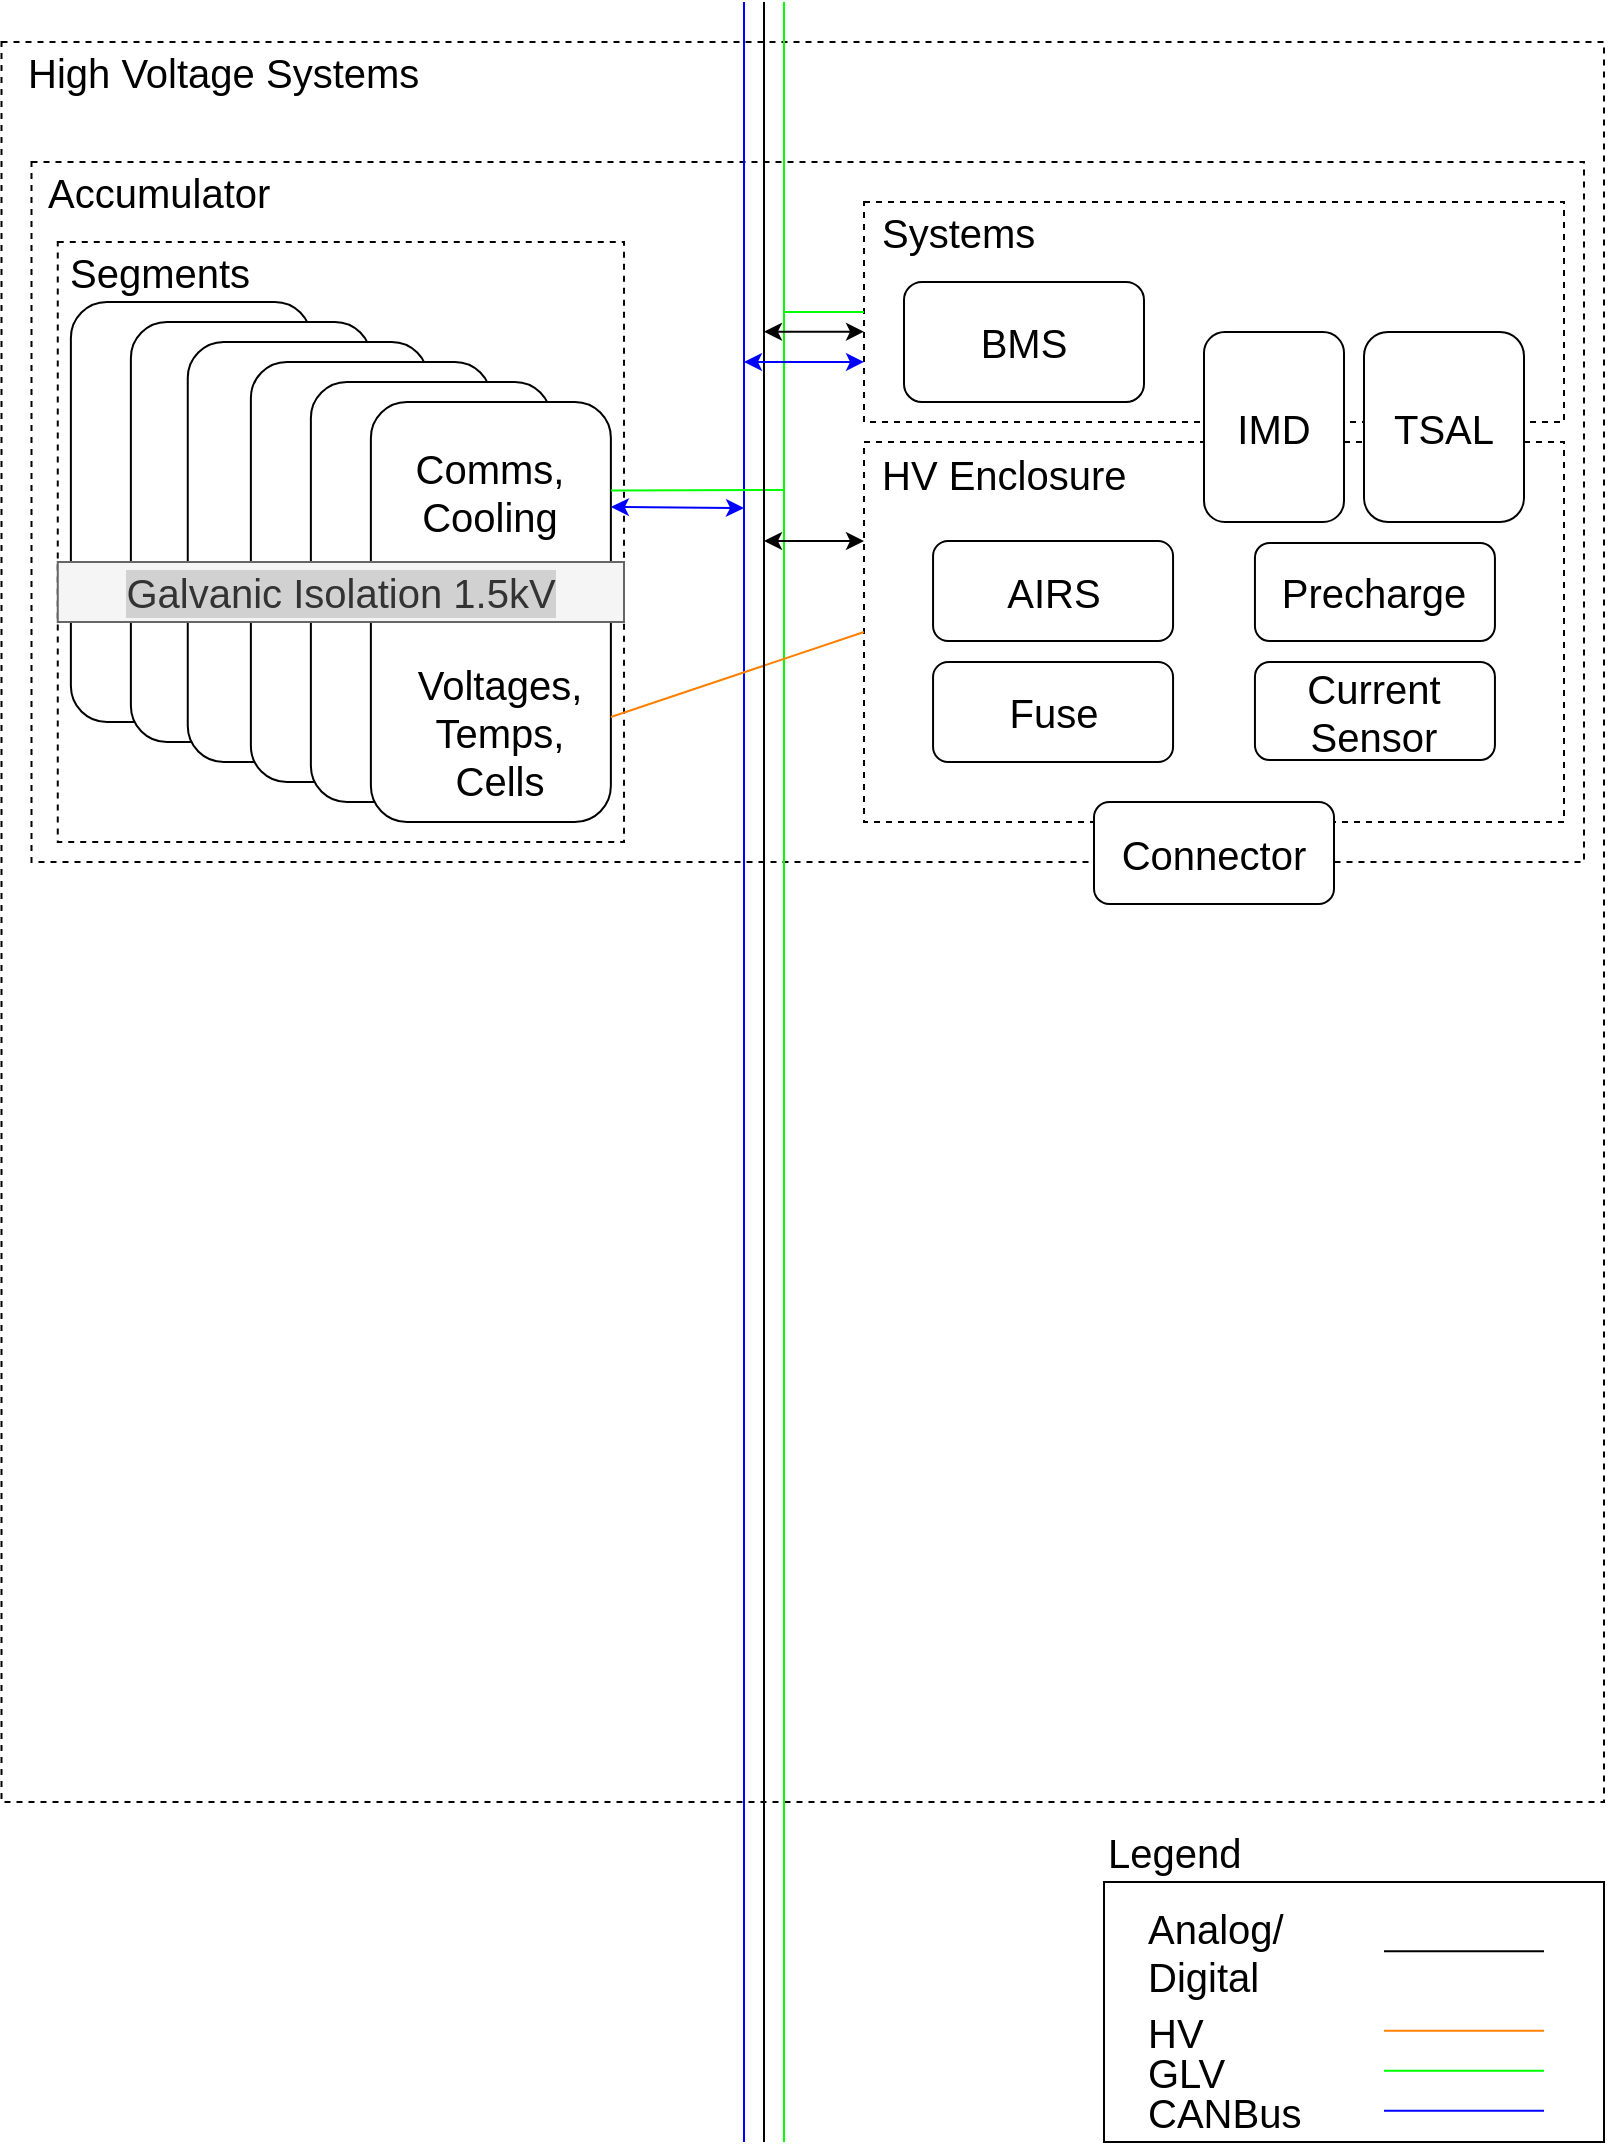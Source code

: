 <mxfile version="20.6.0" type="github">
  <diagram id="mRUA4SXsxHLELvdMowUx" name="Page-1">
    <mxGraphModel dx="1022" dy="1669" grid="1" gridSize="10" guides="1" tooltips="1" connect="1" arrows="1" fold="1" page="1" pageScale="1" pageWidth="850" pageHeight="1100" math="0" shadow="0">
      <root>
        <mxCell id="0" />
        <mxCell id="1" parent="0" />
        <mxCell id="9WScgSu3ZWjBkOZ_qfzr-23" value="" style="rounded=0;whiteSpace=wrap;html=1;labelBackgroundColor=#;fontSize=20;" vertex="1" parent="1">
          <mxGeometry x="590" y="960" width="250" height="130" as="geometry" />
        </mxCell>
        <mxCell id="9WScgSu3ZWjBkOZ_qfzr-1" value="" style="verticalLabelPosition=bottom;verticalAlign=top;html=1;shape=mxgraph.basic.rect;fillColor2=none;strokeWidth=1;size=20;indent=5;dashed=1;" vertex="1" parent="1">
          <mxGeometry x="38.75" y="40" width="801.25" height="880" as="geometry" />
        </mxCell>
        <mxCell id="9WScgSu3ZWjBkOZ_qfzr-2" value="High Voltage Systems" style="text;html=1;strokeColor=none;fillColor=none;align=left;verticalAlign=middle;whiteSpace=wrap;rounded=0;fontSize=20;" vertex="1" parent="1">
          <mxGeometry x="50" y="40" width="340" height="30" as="geometry" />
        </mxCell>
        <mxCell id="9WScgSu3ZWjBkOZ_qfzr-3" value="" style="rounded=0;whiteSpace=wrap;html=1;fontSize=20;dashed=1;" vertex="1" parent="1">
          <mxGeometry x="53.75" y="100" width="776.25" height="350" as="geometry" />
        </mxCell>
        <mxCell id="9WScgSu3ZWjBkOZ_qfzr-4" value="Accumulator" style="text;html=1;strokeColor=none;fillColor=none;align=left;verticalAlign=middle;whiteSpace=wrap;rounded=0;fontSize=20;" vertex="1" parent="1">
          <mxGeometry x="60" y="100" width="185" height="30" as="geometry" />
        </mxCell>
        <mxCell id="9WScgSu3ZWjBkOZ_qfzr-6" value="" style="rounded=0;whiteSpace=wrap;html=1;fontSize=20;dashed=1;" vertex="1" parent="1">
          <mxGeometry x="66.88" y="140" width="283.12" height="300" as="geometry" />
        </mxCell>
        <mxCell id="9WScgSu3ZWjBkOZ_qfzr-9" value="" style="rounded=1;whiteSpace=wrap;html=1;fontSize=20;" vertex="1" parent="1">
          <mxGeometry x="73.44" y="170" width="120" height="210" as="geometry" />
        </mxCell>
        <mxCell id="9WScgSu3ZWjBkOZ_qfzr-10" value="" style="rounded=1;whiteSpace=wrap;html=1;fontSize=20;" vertex="1" parent="1">
          <mxGeometry x="103.44" y="180" width="120" height="210" as="geometry" />
        </mxCell>
        <mxCell id="9WScgSu3ZWjBkOZ_qfzr-11" value="" style="rounded=1;whiteSpace=wrap;html=1;fontSize=20;" vertex="1" parent="1">
          <mxGeometry x="131.88" y="190" width="120" height="210" as="geometry" />
        </mxCell>
        <mxCell id="9WScgSu3ZWjBkOZ_qfzr-12" value="" style="rounded=1;whiteSpace=wrap;html=1;fontSize=20;" vertex="1" parent="1">
          <mxGeometry x="163.44" y="200" width="120" height="210" as="geometry" />
        </mxCell>
        <mxCell id="9WScgSu3ZWjBkOZ_qfzr-13" value="" style="rounded=1;whiteSpace=wrap;html=1;fontSize=20;" vertex="1" parent="1">
          <mxGeometry x="193.44" y="210" width="120" height="210" as="geometry" />
        </mxCell>
        <mxCell id="9WScgSu3ZWjBkOZ_qfzr-14" value="" style="rounded=1;whiteSpace=wrap;html=1;fontSize=20;" vertex="1" parent="1">
          <mxGeometry x="223.44" y="220" width="120" height="210" as="geometry" />
        </mxCell>
        <mxCell id="9WScgSu3ZWjBkOZ_qfzr-15" value="&lt;div&gt;Voltages,&lt;/div&gt;&lt;div&gt;Temps,&lt;/div&gt;&lt;div&gt;Cells&lt;br&gt;&lt;/div&gt;" style="text;html=1;strokeColor=none;fillColor=none;align=center;verticalAlign=middle;whiteSpace=wrap;rounded=0;fontSize=20;" vertex="1" parent="1">
          <mxGeometry x="258.44" y="370" width="60" height="30" as="geometry" />
        </mxCell>
        <mxCell id="9WScgSu3ZWjBkOZ_qfzr-16" value="Segments" style="text;html=1;strokeColor=none;fillColor=none;align=left;verticalAlign=middle;whiteSpace=wrap;rounded=0;fontSize=20;" vertex="1" parent="1">
          <mxGeometry x="70.94" y="140" width="185" height="30" as="geometry" />
        </mxCell>
        <mxCell id="9WScgSu3ZWjBkOZ_qfzr-19" value="&lt;font style=&quot;font-size: 20px;&quot;&gt;Galvanic Isolation 1.5kV&lt;/font&gt;" style="text;html=1;align=center;verticalAlign=middle;whiteSpace=wrap;rounded=0;labelBackgroundColor=#D1D1D1;fontSize=20;fillColor=#f5f5f5;fontColor=#333333;strokeColor=#666666;" vertex="1" parent="1">
          <mxGeometry x="66.88" y="300" width="283.12" height="30" as="geometry" />
        </mxCell>
        <mxCell id="9WScgSu3ZWjBkOZ_qfzr-20" value="&lt;div&gt;Comms,&lt;/div&gt;&lt;div&gt;Cooling&lt;br&gt;&lt;/div&gt;" style="text;html=1;strokeColor=none;fillColor=none;align=center;verticalAlign=middle;whiteSpace=wrap;rounded=0;fontSize=20;" vertex="1" parent="1">
          <mxGeometry x="253.44" y="250" width="60" height="30" as="geometry" />
        </mxCell>
        <mxCell id="9WScgSu3ZWjBkOZ_qfzr-21" value="" style="endArrow=none;html=1;rounded=0;fontSize=20;strokeColor=#0000FF;" edge="1" parent="1">
          <mxGeometry width="50" height="50" relative="1" as="geometry">
            <mxPoint x="410" y="1090" as="sourcePoint" />
            <mxPoint x="410" y="20" as="targetPoint" />
          </mxGeometry>
        </mxCell>
        <mxCell id="9WScgSu3ZWjBkOZ_qfzr-22" value="" style="endArrow=none;html=1;rounded=0;fontSize=20;strokeColor=#0000FF;" edge="1" parent="1">
          <mxGeometry width="50" height="50" relative="1" as="geometry">
            <mxPoint x="810" y="1074.37" as="sourcePoint" />
            <mxPoint x="730" y="1074.37" as="targetPoint" />
          </mxGeometry>
        </mxCell>
        <mxCell id="9WScgSu3ZWjBkOZ_qfzr-24" value="CANBus" style="text;html=1;strokeColor=none;fillColor=none;align=left;verticalAlign=middle;whiteSpace=wrap;rounded=0;labelBackgroundColor=#;fontSize=20;" vertex="1" parent="1">
          <mxGeometry x="610" y="1060" width="60" height="30" as="geometry" />
        </mxCell>
        <mxCell id="9WScgSu3ZWjBkOZ_qfzr-25" value="&lt;div align=&quot;left&quot;&gt;Legend&lt;/div&gt;" style="text;html=1;strokeColor=none;fillColor=none;align=left;verticalAlign=middle;whiteSpace=wrap;rounded=0;labelBackgroundColor=#;fontSize=20;" vertex="1" parent="1">
          <mxGeometry x="590" y="930" width="60" height="30" as="geometry" />
        </mxCell>
        <mxCell id="9WScgSu3ZWjBkOZ_qfzr-26" value="" style="endArrow=classic;startArrow=classic;html=1;rounded=0;strokeColor=#0000FF;fontSize=20;exitX=1;exitY=0.25;exitDx=0;exitDy=0;" edge="1" parent="1" source="9WScgSu3ZWjBkOZ_qfzr-14">
          <mxGeometry width="50" height="50" relative="1" as="geometry">
            <mxPoint x="350" y="610" as="sourcePoint" />
            <mxPoint x="410" y="273" as="targetPoint" />
          </mxGeometry>
        </mxCell>
        <mxCell id="9WScgSu3ZWjBkOZ_qfzr-27" value="" style="endArrow=none;html=1;rounded=0;fontSize=20;strokeColor=#00FF00;" edge="1" parent="1">
          <mxGeometry width="50" height="50" relative="1" as="geometry">
            <mxPoint x="810" y="1054.37" as="sourcePoint" />
            <mxPoint x="730" y="1054.37" as="targetPoint" />
          </mxGeometry>
        </mxCell>
        <mxCell id="9WScgSu3ZWjBkOZ_qfzr-28" value="GLV" style="text;html=1;strokeColor=none;fillColor=none;align=left;verticalAlign=middle;whiteSpace=wrap;rounded=0;labelBackgroundColor=#;fontSize=20;" vertex="1" parent="1">
          <mxGeometry x="610" y="1040" width="60" height="30" as="geometry" />
        </mxCell>
        <mxCell id="9WScgSu3ZWjBkOZ_qfzr-30" value="" style="endArrow=none;html=1;rounded=0;fontSize=20;strokeColor=#FF8000;" edge="1" parent="1">
          <mxGeometry width="50" height="50" relative="1" as="geometry">
            <mxPoint x="810" y="1034.37" as="sourcePoint" />
            <mxPoint x="730" y="1034.37" as="targetPoint" />
          </mxGeometry>
        </mxCell>
        <mxCell id="9WScgSu3ZWjBkOZ_qfzr-31" value="HV" style="text;html=1;strokeColor=none;fillColor=none;align=left;verticalAlign=middle;whiteSpace=wrap;rounded=0;labelBackgroundColor=#;fontSize=20;" vertex="1" parent="1">
          <mxGeometry x="610" y="1020" width="60" height="30" as="geometry" />
        </mxCell>
        <mxCell id="9WScgSu3ZWjBkOZ_qfzr-32" value="" style="endArrow=none;html=1;rounded=0;fontSize=20;strokeColor=#000000;" edge="1" parent="1">
          <mxGeometry width="50" height="50" relative="1" as="geometry">
            <mxPoint x="810" y="994.67" as="sourcePoint" />
            <mxPoint x="730" y="994.67" as="targetPoint" />
          </mxGeometry>
        </mxCell>
        <mxCell id="9WScgSu3ZWjBkOZ_qfzr-33" value="&lt;div&gt;Analog/&lt;/div&gt;&lt;div&gt;Digital&lt;/div&gt;" style="text;html=1;strokeColor=none;fillColor=none;align=left;verticalAlign=middle;whiteSpace=wrap;rounded=0;labelBackgroundColor=#;fontSize=20;" vertex="1" parent="1">
          <mxGeometry x="610" y="980" width="60" height="30" as="geometry" />
        </mxCell>
        <mxCell id="9WScgSu3ZWjBkOZ_qfzr-34" value="" style="endArrow=none;html=1;rounded=0;fontSize=20;strokeColor=#00FF00;" edge="1" parent="1">
          <mxGeometry width="50" height="50" relative="1" as="geometry">
            <mxPoint x="430" y="1090" as="sourcePoint" />
            <mxPoint x="430" y="20" as="targetPoint" />
          </mxGeometry>
        </mxCell>
        <mxCell id="9WScgSu3ZWjBkOZ_qfzr-36" value="" style="rounded=0;whiteSpace=wrap;html=1;fontSize=20;dashed=1;" vertex="1" parent="1">
          <mxGeometry x="470" y="240" width="350" height="190" as="geometry" />
        </mxCell>
        <mxCell id="9WScgSu3ZWjBkOZ_qfzr-37" value="&lt;div&gt;HV Enclosure&lt;/div&gt;" style="text;html=1;strokeColor=none;fillColor=none;align=left;verticalAlign=middle;whiteSpace=wrap;rounded=0;fontSize=20;" vertex="1" parent="1">
          <mxGeometry x="476.56" y="241" width="185" height="30" as="geometry" />
        </mxCell>
        <mxCell id="9WScgSu3ZWjBkOZ_qfzr-38" value="" style="rounded=0;whiteSpace=wrap;html=1;fontSize=20;dashed=1;" vertex="1" parent="1">
          <mxGeometry x="470" y="120" width="350" height="110" as="geometry" />
        </mxCell>
        <mxCell id="9WScgSu3ZWjBkOZ_qfzr-39" value="Systems" style="text;html=1;strokeColor=none;fillColor=none;align=left;verticalAlign=middle;whiteSpace=wrap;rounded=0;fontSize=20;" vertex="1" parent="1">
          <mxGeometry x="476.56" y="120" width="185" height="30" as="geometry" />
        </mxCell>
        <mxCell id="9WScgSu3ZWjBkOZ_qfzr-40" value="" style="endArrow=none;html=1;rounded=0;fontSize=20;strokeColor=#FF8000;entryX=1;entryY=0.75;entryDx=0;entryDy=0;exitX=0;exitY=0.5;exitDx=0;exitDy=0;" edge="1" parent="1" source="9WScgSu3ZWjBkOZ_qfzr-36" target="9WScgSu3ZWjBkOZ_qfzr-14">
          <mxGeometry width="50" height="50" relative="1" as="geometry">
            <mxPoint x="580" y="690.0" as="sourcePoint" />
            <mxPoint x="500" y="690.0" as="targetPoint" />
          </mxGeometry>
        </mxCell>
        <mxCell id="9WScgSu3ZWjBkOZ_qfzr-42" value="Connector" style="rounded=1;whiteSpace=wrap;html=1;labelBackgroundColor=#;fontSize=20;" vertex="1" parent="1">
          <mxGeometry x="585" y="420" width="120" height="51" as="geometry" />
        </mxCell>
        <mxCell id="9WScgSu3ZWjBkOZ_qfzr-43" value="&lt;div&gt;AIRS&lt;/div&gt;" style="rounded=1;whiteSpace=wrap;html=1;labelBackgroundColor=#;fontSize=20;" vertex="1" parent="1">
          <mxGeometry x="504.53" y="289.5" width="120" height="50" as="geometry" />
        </mxCell>
        <mxCell id="9WScgSu3ZWjBkOZ_qfzr-44" value="IMD" style="rounded=1;whiteSpace=wrap;html=1;labelBackgroundColor=#;fontSize=20;" vertex="1" parent="1">
          <mxGeometry x="640" y="185" width="70" height="95" as="geometry" />
        </mxCell>
        <mxCell id="9WScgSu3ZWjBkOZ_qfzr-45" value="" style="endArrow=none;html=1;rounded=0;fontSize=20;strokeColor=#00FF00;" edge="1" parent="1">
          <mxGeometry width="50" height="50" relative="1" as="geometry">
            <mxPoint x="430" y="264" as="sourcePoint" />
            <mxPoint x="343.44" y="264.23" as="targetPoint" />
          </mxGeometry>
        </mxCell>
        <mxCell id="9WScgSu3ZWjBkOZ_qfzr-46" value="" style="endArrow=none;html=1;rounded=0;fontSize=20;strokeColor=#00FF00;exitX=0;exitY=0.5;exitDx=0;exitDy=0;" edge="1" parent="1" source="9WScgSu3ZWjBkOZ_qfzr-38">
          <mxGeometry width="50" height="50" relative="1" as="geometry">
            <mxPoint x="505" y="199.23" as="sourcePoint" />
            <mxPoint x="430" y="175" as="targetPoint" />
          </mxGeometry>
        </mxCell>
        <mxCell id="9WScgSu3ZWjBkOZ_qfzr-47" value="&lt;div&gt;TSAL&lt;/div&gt;" style="rounded=1;whiteSpace=wrap;html=1;labelBackgroundColor=#;fontSize=20;" vertex="1" parent="1">
          <mxGeometry x="720" y="185" width="80" height="95" as="geometry" />
        </mxCell>
        <mxCell id="9WScgSu3ZWjBkOZ_qfzr-48" value="" style="endArrow=none;html=1;rounded=0;fontSize=20;strokeColor=#000000;" edge="1" parent="1">
          <mxGeometry width="50" height="50" relative="1" as="geometry">
            <mxPoint x="420" y="20" as="sourcePoint" />
            <mxPoint x="420" y="1090" as="targetPoint" />
          </mxGeometry>
        </mxCell>
        <mxCell id="9WScgSu3ZWjBkOZ_qfzr-49" value="Precharge" style="rounded=1;whiteSpace=wrap;html=1;labelBackgroundColor=#;fontSize=20;" vertex="1" parent="1">
          <mxGeometry x="665.47" y="290.5" width="120" height="49" as="geometry" />
        </mxCell>
        <mxCell id="9WScgSu3ZWjBkOZ_qfzr-50" value="BMS" style="rounded=1;whiteSpace=wrap;html=1;labelBackgroundColor=#;fontSize=20;" vertex="1" parent="1">
          <mxGeometry x="490" y="160" width="120" height="60" as="geometry" />
        </mxCell>
        <mxCell id="9WScgSu3ZWjBkOZ_qfzr-51" value="" style="endArrow=classic;startArrow=classic;html=1;rounded=0;strokeColor=#0000FF;fontSize=20;entryX=0;entryY=0.727;entryDx=0;entryDy=0;entryPerimeter=0;" edge="1" parent="1" target="9WScgSu3ZWjBkOZ_qfzr-38">
          <mxGeometry width="50" height="50" relative="1" as="geometry">
            <mxPoint x="410" y="200" as="sourcePoint" />
            <mxPoint x="420" y="283" as="targetPoint" />
          </mxGeometry>
        </mxCell>
        <mxCell id="9WScgSu3ZWjBkOZ_qfzr-52" value="" style="endArrow=classic;startArrow=classic;html=1;rounded=0;strokeColor=#000000;fontSize=20;" edge="1" parent="1">
          <mxGeometry width="50" height="50" relative="1" as="geometry">
            <mxPoint x="420" y="184.82" as="sourcePoint" />
            <mxPoint x="470" y="184.82" as="targetPoint" />
          </mxGeometry>
        </mxCell>
        <mxCell id="9WScgSu3ZWjBkOZ_qfzr-53" value="" style="endArrow=classic;startArrow=classic;html=1;rounded=0;strokeColor=#000000;fontSize=20;" edge="1" parent="1">
          <mxGeometry width="50" height="50" relative="1" as="geometry">
            <mxPoint x="420" y="289.5" as="sourcePoint" />
            <mxPoint x="470" y="289.5" as="targetPoint" />
          </mxGeometry>
        </mxCell>
        <mxCell id="9WScgSu3ZWjBkOZ_qfzr-54" value="Fuse" style="rounded=1;whiteSpace=wrap;html=1;labelBackgroundColor=#;fontSize=20;" vertex="1" parent="1">
          <mxGeometry x="504.53" y="350" width="120" height="50" as="geometry" />
        </mxCell>
        <mxCell id="9WScgSu3ZWjBkOZ_qfzr-55" value="&lt;div&gt;Current&lt;/div&gt;&lt;div&gt;Sensor&lt;br&gt;&lt;/div&gt;" style="rounded=1;whiteSpace=wrap;html=1;labelBackgroundColor=#;fontSize=20;" vertex="1" parent="1">
          <mxGeometry x="665.47" y="350" width="120" height="49" as="geometry" />
        </mxCell>
      </root>
    </mxGraphModel>
  </diagram>
</mxfile>

